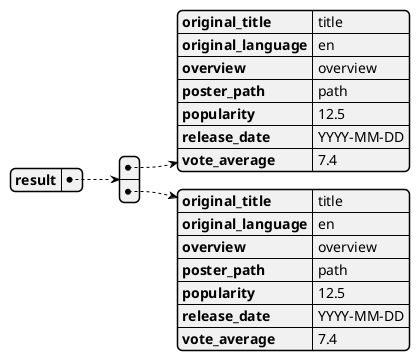 @startjson movie
{
    "result": [
        {
            "original_title": "title",
            "original_language": "en",
            "overview": "overview",
            "poster_path": "path",
            "popularity": "12.5",
            "release_date": "YYYY-MM-DD",
            "vote_average": "7.4"
        },
        {
            "original_title": "title",
            "original_language": "en",
            "overview": "overview",
            "poster_path": "path",
            "popularity": "12.5",
            "release_date": "YYYY-MM-DD",
            "vote_average": "7.4"
        }
    ]
}
@endjson
